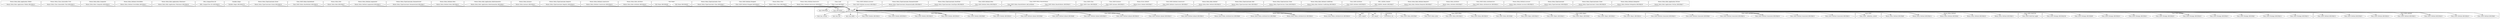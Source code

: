 digraph {
graph [overlap=false]
subgraph cluster_Moose_Meta_Role_Application_ToRole {
	label="Moose::Meta::Role::Application::ToRole";
	"Moose::Meta::Role::Application::ToRole::BEGIN@15";
}
subgraph cluster_Moose_Meta_Class_Immutable_Trait {
	label="Moose::Meta::Class::Immutable::Trait";
	"Moose::Meta::Class::Immutable::Trait::BEGIN@15";
}
subgraph cluster_Moose_Meta_Role_Composite {
	label="Moose::Meta::Role::Composite";
	"Moose::Meta::Role::Composite::BEGIN@16";
}
subgraph cluster_Moose_Meta_Method_Overridden {
	label="Moose::Meta::Method::Overridden";
	"Moose::Meta::Method::Overridden::BEGIN@12";
}
subgraph cluster_Moose_Meta_Role_Application_ToInstance {
	label="Moose::Meta::Role::Application::ToInstance";
	"Moose::Meta::Role::Application::ToInstance::BEGIN@16";
}
subgraph cluster_Class_MOP_Module {
	label="Class::MOP::Module";
	"Class::MOP::Module::BEGIN@14";
	"Class::MOP::Module::BEGIN@11";
	"Class::MOP::Module::BEGIN@10";
	"Class::MOP::Module::BEGIN@3";
	"Class::MOP::Module::BEGIN@16";
	"Class::MOP::Module::BEGIN@13";
}
subgraph cluster_XML_CompactTree_XS {
	label="XML::CompactTree::XS";
	"XML::CompactTree::XS::BEGIN@20";
}
subgraph cluster_vars {
	label="vars";
	"vars::import";
}
subgraph cluster_Variable_Magic {
	label="Variable::Magic";
	"Variable::Magic::BEGIN@578";
}
subgraph cluster_Moose_Meta_TypeConstraint_Enum {
	label="Moose::Meta::TypeConstraint::Enum";
	"Moose::Meta::TypeConstraint::Enum::BEGIN@16";
}
subgraph cluster_Class_MOP_Mixin_HasMethods {
	label="Class::MOP::Mixin::HasMethods";
	"Class::MOP::Mixin::HasMethods::BEGIN@18";
}
subgraph cluster_Moose_Meta_Role {
	label="Moose::Meta::Role";
	"Moose::Meta::Role::BEGIN@27";
}
subgraph cluster_Class_MOP_Method_Inlined {
	label="Class::MOP::Method::Inlined";
	"Class::MOP::Method::Inlined::BEGIN@9";
	"Class::MOP::Method::Inlined::BEGIN@2";
	"Class::MOP::Method::Inlined::BEGIN@12";
	"Class::MOP::Method::Inlined::BEGIN@13";
	"Class::MOP::Method::Inlined::BEGIN@10";
	"Class::MOP::Method::Inlined::BEGIN@15";
}
subgraph cluster_Moose_Meta_Method_Augmented {
	label="Moose::Meta::Method::Augmented";
	"Moose::Meta::Method::Augmented::BEGIN@12";
}
subgraph cluster_Moose_Meta_TypeConstraint_Parameterized {
	label="Moose::Meta::TypeConstraint::Parameterized";
	"Moose::Meta::TypeConstraint::Parameterized::BEGIN@17";
}
subgraph cluster_Moose_Meta_Method_Meta {
	label="Moose::Meta::Method::Meta";
	"Moose::Meta::Method::Meta::BEGIN@13";
}
subgraph cluster_Moose_Meta_Role_Application_RoleSummation {
	label="Moose::Meta::Role::Application::RoleSummation";
	"Moose::Meta::Role::Application::RoleSummation::BEGIN@17";
}
subgraph cluster_Moose_Meta_Instance {
	label="Moose::Meta::Instance";
	"Moose::Meta::Instance::BEGIN@15";
}
subgraph cluster_Moose_Meta_TypeConstraint_Registry {
	label="Moose::Meta::TypeConstraint::Registry";
	"Moose::Meta::TypeConstraint::Registry::BEGIN@16";
}
subgraph cluster_Moose_Meta_Method_Constructor {
	label="Moose::Meta::Method::Constructor";
	"Moose::Meta::Method::Constructor::BEGIN@18";
}
subgraph cluster_Moose_Meta_Mixin_AttributeCore {
	label="Moose::Meta::Mixin::AttributeCore";
	"Moose::Meta::Mixin::AttributeCore::BEGIN@10";
	"Moose::Meta::Mixin::AttributeCore::BEGIN@12";
	"Moose::Meta::Mixin::AttributeCore::BEGIN@2";
	"Moose::Meta::Mixin::AttributeCore::BEGIN@9";
}
subgraph cluster_Moose_Meta_Role_Attribute {
	label="Moose::Meta::Role::Attribute";
	"Moose::Meta::Role::Attribute::BEGIN@16";
}
subgraph cluster_Sub_Name {
	label="Sub::Name";
	"Sub::Name::BEGIN@50";
	"Sub::Name::BEGIN@49";
}
subgraph cluster_Moose_Meta_TypeConstraint_Class {
	label="Moose::Meta::TypeConstraint::Class";
	"Moose::Meta::TypeConstraint::Class::BEGIN@17";
}
subgraph cluster_UNIVERSAL {
	label="UNIVERSAL";
	"UNIVERSAL::isa";
}
subgraph cluster_Class_MOP_Method_Wrapped {
	label="Class::MOP::Method::Wrapped";
	"Class::MOP::Method::Wrapped::BEGIN@16";
}
subgraph cluster_Moose_Meta_Class {
	label="Moose::Meta::Class";
	"Moose::Meta::Class::BEGIN@31";
}
subgraph cluster_Moose_Meta_Method_Destructor {
	label="Moose::Meta::Method::Destructor";
	"Moose::Meta::Method::Destructor::BEGIN@17";
}
subgraph cluster_Class_Load {
	label="Class::Load";
	"Class::Load::BEGIN@7";
}
subgraph cluster_Class_MOP_Mixin {
	label="Class::MOP::Mixin";
	"Class::MOP::Mixin::BEGIN@2";
	"Class::MOP::Mixin::BEGIN@9";
	"Class::MOP::Mixin::BEGIN@10";
	"Class::MOP::Mixin::BEGIN@12";
	"Class::MOP::Mixin::meta";
}
subgraph cluster_Class_MOP_Method_Accessor {
	label="Class::MOP::Method::Accessor";
	"Class::MOP::Method::Accessor::BEGIN@17";
}
subgraph cluster_Moose_Meta_TypeConstraint_Parameterizable {
	label="Moose::Meta::TypeConstraint::Parameterizable";
	"Moose::Meta::TypeConstraint::Parameterizable::BEGIN@13";
}
subgraph cluster_Moose_Meta_TypeConstraint_DuckType {
	label="Moose::Meta::TypeConstraint::DuckType";
	"Moose::Meta::TypeConstraint::DuckType::BEGIN@20";
}
subgraph cluster_Class_MOP_Object {
	label="Class::MOP::Object";
	"Class::MOP::Object::BEGIN@10";
	"Class::MOP::Object::BEGIN@14";
	"Class::MOP::Object::BEGIN@11";
	"Class::MOP::Object::BEGIN@3";
	"Class::MOP::Object::BEGIN@13";
}
subgraph cluster_Class_MOP_Method_Meta {
	label="Class::MOP::Method::Meta";
	"Class::MOP::Method::Meta::BEGIN@18";
}
subgraph cluster_base {
	label="base";
	"base::BEGIN@3";
	"base::BEGIN@4";
	"base::has_fields";
	"base::has_version";
	"base::has_attr";
	"base::import";
}
subgraph cluster_Class_MOP_Method_Generated {
	label="Class::MOP::Method::Generated";
	"Class::MOP::Method::Generated::BEGIN@3";
	"Class::MOP::Method::Generated::BEGIN@10";
	"Class::MOP::Method::Generated::BEGIN@11";
	"Class::MOP::Method::Generated::BEGIN@13";
	"Class::MOP::Method::Generated::BEGIN@16";
	"Class::MOP::Method::Generated::BEGIN@14";
}
subgraph cluster_strict {
	label="strict";
	"strict::import";
}
subgraph cluster_Class_MOP_Class {
	label="Class::MOP::Class";
	"Class::MOP::Class::BEGIN@26";
}
subgraph cluster_Class_MOP_Instance {
	label="Class::MOP::Instance";
	"Class::MOP::Instance::BEGIN@15";
}
subgraph cluster_Class_MOP {
	label="Class::MOP";
	"Class::MOP::_definition_context";
}
subgraph cluster_Moose_Error_Default {
	label="Moose::Error::Default";
	"Moose::Error::Default::BEGIN@17";
}
subgraph cluster_Class_MOP_Method_Constructor {
	label="Class::MOP::Method::Constructor";
	"Class::MOP::Method::Constructor::BEGIN@17";
}
subgraph cluster_Moose_Meta_Role_Method {
	label="Moose::Meta::Role::Method";
	"Moose::Meta::Role::Method::BEGIN@13";
}
subgraph cluster_Moose_Meta_TypeConstraint_Role {
	label="Moose::Meta::TypeConstraint::Role";
	"Moose::Meta::TypeConstraint::Role::BEGIN@17";
}
subgraph cluster_Moose_Meta_TypeCoercion_Union {
	label="Moose::Meta::TypeCoercion::Union";
	"Moose::Meta::TypeCoercion::Union::BEGIN@16";
}
subgraph cluster_Moose_Meta_Method {
	label="Moose::Meta::Method";
	"Moose::Meta::Method::BEGIN@9";
	"Moose::Meta::Method::BEGIN@12";
	"Moose::Meta::Method::BEGIN@10";
	"Moose::Meta::Method::BEGIN@2";
	"Moose::Meta::Method::BEGIN@14";
}
subgraph cluster_Moose_Meta_Role_Method_Conflicting {
	label="Moose::Meta::Role::Method::Conflicting";
	"Moose::Meta::Role::Method::Conflicting::BEGIN@15";
}
subgraph cluster_Class_MOP_Attribute {
	label="Class::MOP::Attribute";
	"Class::MOP::Attribute::BEGIN@19";
}
subgraph cluster_Class_MOP_MiniTrait {
	label="Class::MOP::MiniTrait";
	"Class::MOP::MiniTrait::apply";
}
subgraph cluster_Class_MOP_Package {
	label="Class::MOP::Package";
	"Class::MOP::Package::BEGIN@18";
	"Class::MOP::Package::BEGIN@16";
	"Class::MOP::Package::BEGIN@11";
	"Class::MOP::Package::BEGIN@10";
	"Class::MOP::Package::BEGIN@95";
	"Class::MOP::Package::BEGIN@164";
	"Class::MOP::Package::BEGIN@13";
	"Class::MOP::Package::BEGIN@14";
	"Class::MOP::Package::BEGIN@3";
	"Class::MOP::Package::BEGIN@15";
}
subgraph cluster_XML_LibXML_Reader {
	label="XML::LibXML::Reader";
	"XML::LibXML::Reader::BEGIN@27";
}
subgraph cluster_Moose_Meta_Role_Method_Required {
	label="Moose::Meta::Role::Method::Required";
	"Moose::Meta::Role::Method::Required::BEGIN@17";
}
subgraph cluster_Moose_Meta_Attribute {
	label="Moose::Meta::Attribute";
	"Moose::Meta::Attribute::BEGIN@27";
}
subgraph cluster_Class_MOP_Mixin_AttributeCore {
	label="Class::MOP::Mixin::AttributeCore";
	"Class::MOP::Mixin::AttributeCore::BEGIN@14";
}
subgraph cluster_Class_MOP_Mixin_HasAttributes {
	label="Class::MOP::Mixin::HasAttributes";
	"Class::MOP::Mixin::HasAttributes::BEGIN@15";
	"Class::MOP::Mixin::HasAttributes::add_attribute";
}
subgraph cluster_Moose_Meta_Method_Accessor {
	label="Moose::Meta::Method::Accessor";
	"Moose::Meta::Method::Accessor::BEGIN@15";
}
subgraph cluster_Class_MOP_Method {
	label="Class::MOP::Method";
	"Class::MOP::Method::BEGIN@21";
	"Class::MOP::Method::BEGIN@13";
	"Class::MOP::Method::BEGIN@3";
	"Class::MOP::Method::BEGIN@10";
	"Class::MOP::Method::BEGIN@16";
	"Class::MOP::Method::BEGIN@11";
	"Class::MOP::Method::BEGIN@14";
}
subgraph cluster_Moose_Meta_TypeConstraint {
	label="Moose::Meta::TypeConstraint";
	"Moose::Meta::TypeConstraint::BEGIN@26";
}
subgraph cluster_Moose_Meta_TypeConstraint_Union {
	label="Moose::Meta::TypeConstraint::Union";
	"Moose::Meta::TypeConstraint::Union::BEGIN@19";
}
subgraph cluster_Moose_Meta_Method_Delegation {
	label="Moose::Meta::Method::Delegation";
	"Moose::Meta::Method::Delegation::BEGIN@16";
}
subgraph cluster_Moose_Meta_Role_Application_ToClass {
	label="Moose::Meta::Role::Application::ToClass";
	"Moose::Meta::Role::Application::ToClass::BEGIN@17";
}
"base::import" -> "Class::MOP::Mixin::BEGIN@10";
"base::import" -> "Class::MOP::Method::Generated::BEGIN@14";
"base::import" -> "Class::MOP::Method::BEGIN@14";
"base::import" -> "Class::MOP::Method::BEGIN@10";
"base::import" -> "Class::MOP::Package::BEGIN@10";
"base::import" -> "Class::MOP::Method::Inlined::BEGIN@13";
"base::import" -> "Class::MOP::Method::Inlined::BEGIN@9";
"base::import" -> "Class::MOP::Module::BEGIN@3";
"base::import" -> "Class::MOP::Package::BEGIN@13";
"base::import" -> "Class::MOP::Module::BEGIN@13";
"base::import" -> "Moose::Meta::Mixin::AttributeCore::BEGIN@9";
"base::import" -> "Class::MOP::Mixin::BEGIN@9";
"base::import" -> "Class::MOP::Method::Inlined::BEGIN@2";
"base::import" -> "Class::MOP::Package::BEGIN@3";
"base::import" -> "Moose::Meta::Method::BEGIN@14";
"base::import" -> "Moose::Meta::Method::BEGIN@10";
"base::import" -> "Class::MOP::Method::Generated::BEGIN@11";
"base::import" -> "Class::MOP::Method::Inlined::BEGIN@12";
"Class::Load::BEGIN@7" -> "base::BEGIN@4";
"base::import" -> "Class::MOP::Method::Generated::BEGIN@10";
"XML::LibXML::Reader::BEGIN@27" -> "base::import";
"Class::MOP::Attribute::BEGIN@19" -> "base::import";
"Class::MOP::Method::Generated::BEGIN@16" -> "base::import";
"Moose::Meta::Method::Constructor::BEGIN@18" -> "base::import";
"Moose::Meta::Method::Meta::BEGIN@13" -> "base::import";
"Moose::Meta::TypeConstraint::Class::BEGIN@17" -> "base::import";
"Moose::Meta::TypeConstraint::Registry::BEGIN@16" -> "base::import";
"Moose::Meta::Class::Immutable::Trait::BEGIN@15" -> "base::import";
"XML::CompactTree::XS::BEGIN@20" -> "base::import";
"Moose::Meta::TypeConstraint::Parameterizable::BEGIN@13" -> "base::import";
"Moose::Meta::Method::Destructor::BEGIN@17" -> "base::import";
"Class::MOP::Method::Meta::BEGIN@18" -> "base::import";
"Moose::Meta::Role::Method::Required::BEGIN@17" -> "base::import";
"Moose::Meta::Role::Application::RoleSummation::BEGIN@17" -> "base::import";
"Moose::Meta::TypeConstraint::Enum::BEGIN@16" -> "base::import";
"Moose::Meta::TypeConstraint::Role::BEGIN@17" -> "base::import";
"Class::MOP::Mixin::AttributeCore::BEGIN@14" -> "base::import";
"Moose::Meta::Method::Accessor::BEGIN@15" -> "base::import";
"Class::MOP::Method::Accessor::BEGIN@17" -> "base::import";
"Moose::Meta::Instance::BEGIN@15" -> "base::import";
"Moose::Meta::Role::Application::ToInstance::BEGIN@16" -> "base::import";
"Class::MOP::Method::BEGIN@16" -> "base::import";
"Class::MOP::Module::BEGIN@16" -> "base::import";
"Moose::Meta::Method::Augmented::BEGIN@12" -> "base::import";
"Class::MOP::Instance::BEGIN@15" -> "base::import";
"Moose::Meta::Method::Delegation::BEGIN@16" -> "base::import";
"Moose::Meta::Role::Application::ToRole::BEGIN@15" -> "base::import";
"Moose::Meta::TypeCoercion::Union::BEGIN@16" -> "base::import";
"Class::MOP::Package::BEGIN@18" -> "base::import";
"Moose::Meta::Role::BEGIN@27" -> "base::import";
"Moose::Meta::Role::Attribute::BEGIN@16" -> "base::import";
"Moose::Meta::Role::Application::ToClass::BEGIN@17" -> "base::import";
"Class::MOP::Mixin::HasAttributes::BEGIN@15" -> "base::import";
"Moose::Meta::TypeConstraint::Parameterized::BEGIN@17" -> "base::import";
"Sub::Name::BEGIN@49" -> "base::import";
"Class::MOP::Method::Constructor::BEGIN@17" -> "base::import";
"Moose::Meta::Role::Method::BEGIN@13" -> "base::import";
"Moose::Meta::Mixin::AttributeCore::BEGIN@12" -> "base::import";
"Moose::Meta::TypeConstraint::DuckType::BEGIN@20" -> "base::import";
"Moose::Meta::TypeConstraint::Union::BEGIN@19" -> "base::import";
"Variable::Magic::BEGIN@578" -> "base::import";
"Moose::Error::Default::BEGIN@17" -> "base::import";
"Moose::Meta::TypeConstraint::BEGIN@26" -> "base::import";
"Class::MOP::Class::BEGIN@26" -> "base::import";
"Class::MOP::Mixin::HasMethods::BEGIN@18" -> "base::import";
"Moose::Meta::Method::BEGIN@14" -> "base::import";
"Class::Load::BEGIN@7" -> "base::import";
"Moose::Meta::Role::Composite::BEGIN@16" -> "base::import";
"Moose::Meta::Role::Method::Conflicting::BEGIN@15" -> "base::import";
"Moose::Meta::Method::Overridden::BEGIN@12" -> "base::import";
"Class::MOP::Method::Wrapped::BEGIN@16" -> "base::import";
"Moose::Meta::Attribute::BEGIN@27" -> "base::import";
"Moose::Meta::Class::BEGIN@31" -> "base::import";
"Class::MOP::Method::Inlined::BEGIN@15" -> "base::import";
"Sub::Name::BEGIN@50" -> "base::import";
"base::import" -> "Class::MOP::Method::BEGIN@13";
"base::import" -> "base::has_fields";
"base::import" -> "Class::MOP::Object::BEGIN@13";
"base::import" -> "Class::MOP::Method::Inlined::BEGIN@15";
"base::import" -> "Class::MOP::Package::BEGIN@16";
"base::BEGIN@4" -> "vars::import";
"base::import" -> "Moose::Meta::Mixin::AttributeCore::BEGIN@10";
"base::import" -> "Class::MOP::Module::BEGIN@16";
"base::import" -> "base::has_attr";
"base::import" -> "Class::MOP::Mixin::BEGIN@2";
"base::import" -> "Class::MOP::_definition_context";
"base::import" -> "Class::MOP::Package::BEGIN@95";
"base::BEGIN@3" -> "strict::import";
"base::import" -> "Class::MOP::Method::Generated::BEGIN@16";
"base::import" -> "Class::MOP::Object::BEGIN@11";
"base::import" -> "Moose::Meta::Mixin::AttributeCore::BEGIN@2";
"base::import" -> "Class::MOP::Method::BEGIN@16";
"base::import" -> "Class::MOP::Package::BEGIN@18";
"base::import" -> "Class::MOP::Module::BEGIN@11";
"base::import" -> "Moose::Meta::Method::BEGIN@12";
"base::import" -> "base::has_version";
"base::import" -> "Class::MOP::Object::BEGIN@3";
"base::import" -> "Class::MOP::Method::BEGIN@3";
"base::import" -> "Class::MOP::MiniTrait::apply";
"base::import" -> "Class::MOP::Object::BEGIN@14";
"base::import" -> "Class::MOP::Module::BEGIN@10";
"base::import" -> "Class::MOP::Mixin::HasAttributes::add_attribute";
"base::import" -> "Class::MOP::Package::BEGIN@15";
"Class::Load::BEGIN@7" -> "base::BEGIN@3";
"base::import" -> "Class::MOP::Package::BEGIN@164";
"base::import" -> "Moose::Meta::Method::BEGIN@9";
"base::import" -> "Class::MOP::Method::Generated::BEGIN@13";
"base::import" -> "Class::MOP::Method::Inlined::BEGIN@10";
"base::import" -> "Class::MOP::Object::BEGIN@10";
"base::import" -> "Class::MOP::Mixin::meta";
"base::import" -> "UNIVERSAL::isa";
"base::import" -> "Class::MOP::Method::Generated::BEGIN@3";
"base::import" -> "Class::MOP::Method::BEGIN@21";
"base::import" -> "Class::MOP::Method::BEGIN@11";
"base::import" -> "Class::MOP::Module::BEGIN@14";
"base::import" -> "Moose::Meta::Method::BEGIN@2";
"base::import" -> "Class::MOP::Package::BEGIN@14";
"base::import" -> "Class::MOP::Package::BEGIN@11";
"base::import" -> "Moose::Meta::Mixin::AttributeCore::BEGIN@12";
"base::import" -> "Class::MOP::Mixin::BEGIN@12";
}
